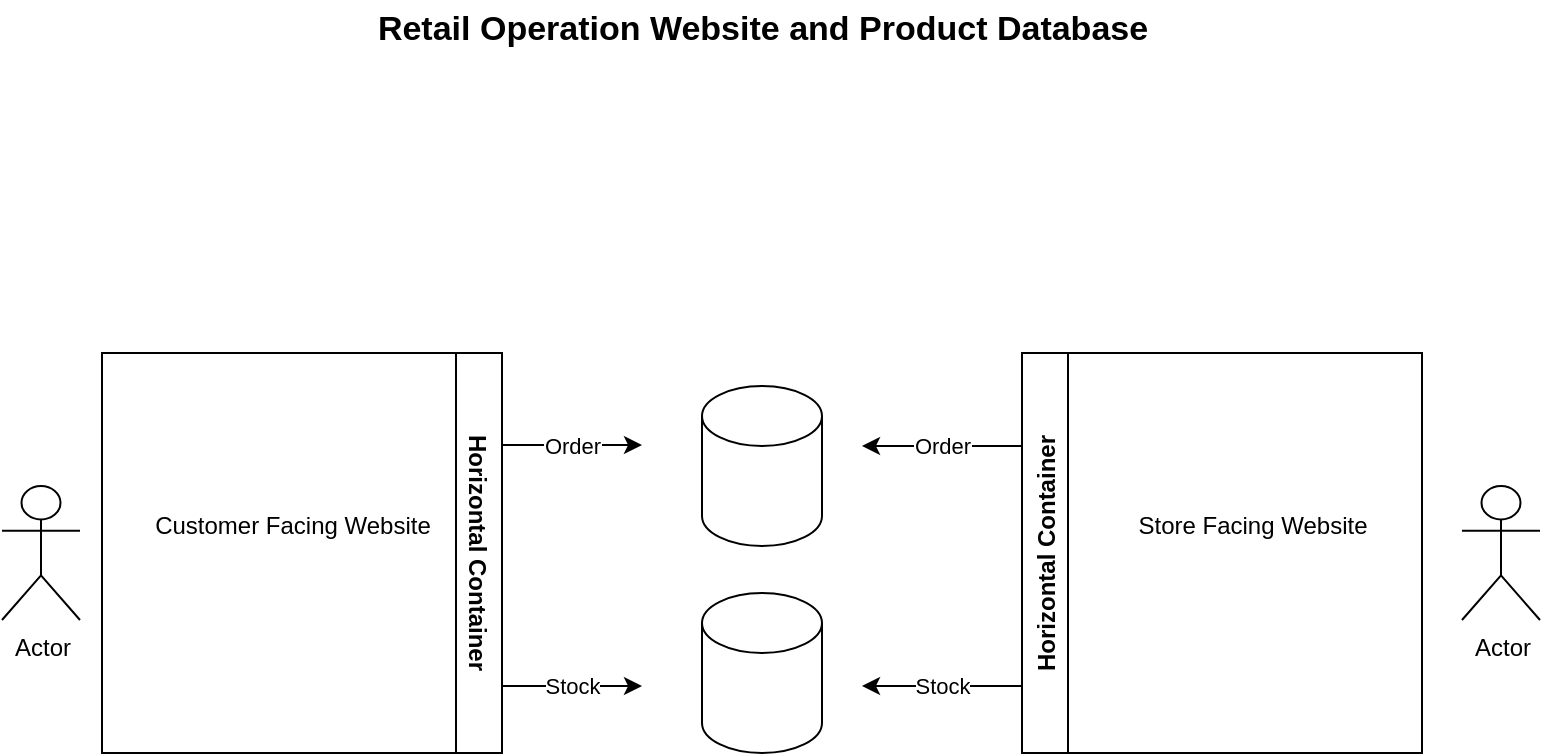 <mxfile version="15.4.0" type="github">
  <diagram id="U5GuGis5cxZbUuP0ars5" name="Page-1">
    <mxGraphModel dx="1031" dy="622" grid="1" gridSize="10" guides="1" tooltips="1" connect="1" arrows="1" fold="1" page="1" pageScale="1" pageWidth="850" pageHeight="1100" math="0" shadow="0">
      <root>
        <mxCell id="0" />
        <mxCell id="1" parent="0" />
        <mxCell id="Hhp8C2FbrH4ivSbLL-C2-1" value="Actor" style="shape=umlActor;verticalLabelPosition=bottom;verticalAlign=top;html=1;outlineConnect=0;" vertex="1" parent="1">
          <mxGeometry x="40" y="260" width="39" height="67" as="geometry" />
        </mxCell>
        <mxCell id="Hhp8C2FbrH4ivSbLL-C2-2" value="Horizontal Container" style="swimlane;horizontal=0;rotation=-180;" vertex="1" parent="1">
          <mxGeometry x="90" y="193.5" width="200" height="200" as="geometry" />
        </mxCell>
        <mxCell id="Hhp8C2FbrH4ivSbLL-C2-15" value="Customer Facing Website" style="text;html=1;align=center;verticalAlign=middle;resizable=0;points=[];autosize=1;strokeColor=none;fillColor=none;" vertex="1" parent="Hhp8C2FbrH4ivSbLL-C2-2">
          <mxGeometry x="20" y="76.5" width="150" height="20" as="geometry" />
        </mxCell>
        <mxCell id="Hhp8C2FbrH4ivSbLL-C2-3" value="" style="shape=cylinder3;whiteSpace=wrap;html=1;boundedLbl=1;backgroundOutline=1;size=15;" vertex="1" parent="1">
          <mxGeometry x="390" y="210" width="60" height="80" as="geometry" />
        </mxCell>
        <mxCell id="Hhp8C2FbrH4ivSbLL-C2-4" value="" style="shape=cylinder3;whiteSpace=wrap;html=1;boundedLbl=1;backgroundOutline=1;size=15;" vertex="1" parent="1">
          <mxGeometry x="390" y="313.5" width="60" height="80" as="geometry" />
        </mxCell>
        <mxCell id="Hhp8C2FbrH4ivSbLL-C2-9" value="" style="endArrow=classic;html=1;rounded=0;edgeStyle=orthogonalEdgeStyle;" edge="1" parent="1">
          <mxGeometry relative="1" as="geometry">
            <mxPoint x="290" y="360" as="sourcePoint" />
            <mxPoint x="360" y="360" as="targetPoint" />
          </mxGeometry>
        </mxCell>
        <mxCell id="Hhp8C2FbrH4ivSbLL-C2-10" value="Stock" style="edgeLabel;resizable=0;html=1;align=center;verticalAlign=middle;" connectable="0" vertex="1" parent="Hhp8C2FbrH4ivSbLL-C2-9">
          <mxGeometry relative="1" as="geometry" />
        </mxCell>
        <mxCell id="Hhp8C2FbrH4ivSbLL-C2-16" value="Horizontal Container" style="swimlane;horizontal=0;rotation=0;" vertex="1" parent="1">
          <mxGeometry x="550" y="193.5" width="200" height="200" as="geometry" />
        </mxCell>
        <mxCell id="Hhp8C2FbrH4ivSbLL-C2-18" value="Store Facing Website" style="text;html=1;align=center;verticalAlign=middle;resizable=0;points=[];autosize=1;strokeColor=none;fillColor=none;" vertex="1" parent="Hhp8C2FbrH4ivSbLL-C2-16">
          <mxGeometry x="50" y="76.5" width="130" height="20" as="geometry" />
        </mxCell>
        <mxCell id="Hhp8C2FbrH4ivSbLL-C2-19" value="Actor" style="shape=umlActor;verticalLabelPosition=bottom;verticalAlign=top;html=1;outlineConnect=0;" vertex="1" parent="1">
          <mxGeometry x="770" y="260" width="39" height="67" as="geometry" />
        </mxCell>
        <mxCell id="Hhp8C2FbrH4ivSbLL-C2-20" value="" style="endArrow=classic;html=1;rounded=0;edgeStyle=orthogonalEdgeStyle;" edge="1" parent="1">
          <mxGeometry relative="1" as="geometry">
            <mxPoint x="290" y="239.5" as="sourcePoint" />
            <mxPoint x="360" y="239.5" as="targetPoint" />
          </mxGeometry>
        </mxCell>
        <mxCell id="Hhp8C2FbrH4ivSbLL-C2-21" value="Order" style="edgeLabel;resizable=0;html=1;align=center;verticalAlign=middle;" connectable="0" vertex="1" parent="Hhp8C2FbrH4ivSbLL-C2-20">
          <mxGeometry relative="1" as="geometry" />
        </mxCell>
        <mxCell id="Hhp8C2FbrH4ivSbLL-C2-22" value="" style="endArrow=classic;html=1;rounded=0;edgeStyle=orthogonalEdgeStyle;" edge="1" parent="1">
          <mxGeometry relative="1" as="geometry">
            <mxPoint x="550" y="240" as="sourcePoint" />
            <mxPoint x="470" y="240" as="targetPoint" />
            <Array as="points">
              <mxPoint x="480" y="240" />
            </Array>
          </mxGeometry>
        </mxCell>
        <mxCell id="Hhp8C2FbrH4ivSbLL-C2-23" value="Order" style="edgeLabel;resizable=0;html=1;align=center;verticalAlign=middle;" connectable="0" vertex="1" parent="Hhp8C2FbrH4ivSbLL-C2-22">
          <mxGeometry relative="1" as="geometry" />
        </mxCell>
        <mxCell id="Hhp8C2FbrH4ivSbLL-C2-24" value="" style="endArrow=classic;html=1;rounded=0;edgeStyle=orthogonalEdgeStyle;" edge="1" parent="1">
          <mxGeometry relative="1" as="geometry">
            <mxPoint x="550" y="360" as="sourcePoint" />
            <mxPoint x="470" y="360" as="targetPoint" />
          </mxGeometry>
        </mxCell>
        <mxCell id="Hhp8C2FbrH4ivSbLL-C2-25" value="Stock" style="edgeLabel;resizable=0;html=1;align=center;verticalAlign=middle;" connectable="0" vertex="1" parent="Hhp8C2FbrH4ivSbLL-C2-24">
          <mxGeometry relative="1" as="geometry" />
        </mxCell>
        <mxCell id="Hhp8C2FbrH4ivSbLL-C2-26" value="Retail Operation Website and Product Database" style="text;html=1;align=center;verticalAlign=middle;resizable=0;points=[];autosize=1;strokeColor=none;fillColor=none;fontSize=17;fontStyle=1" vertex="1" parent="1">
          <mxGeometry x="220" y="17" width="400" height="30" as="geometry" />
        </mxCell>
      </root>
    </mxGraphModel>
  </diagram>
</mxfile>

